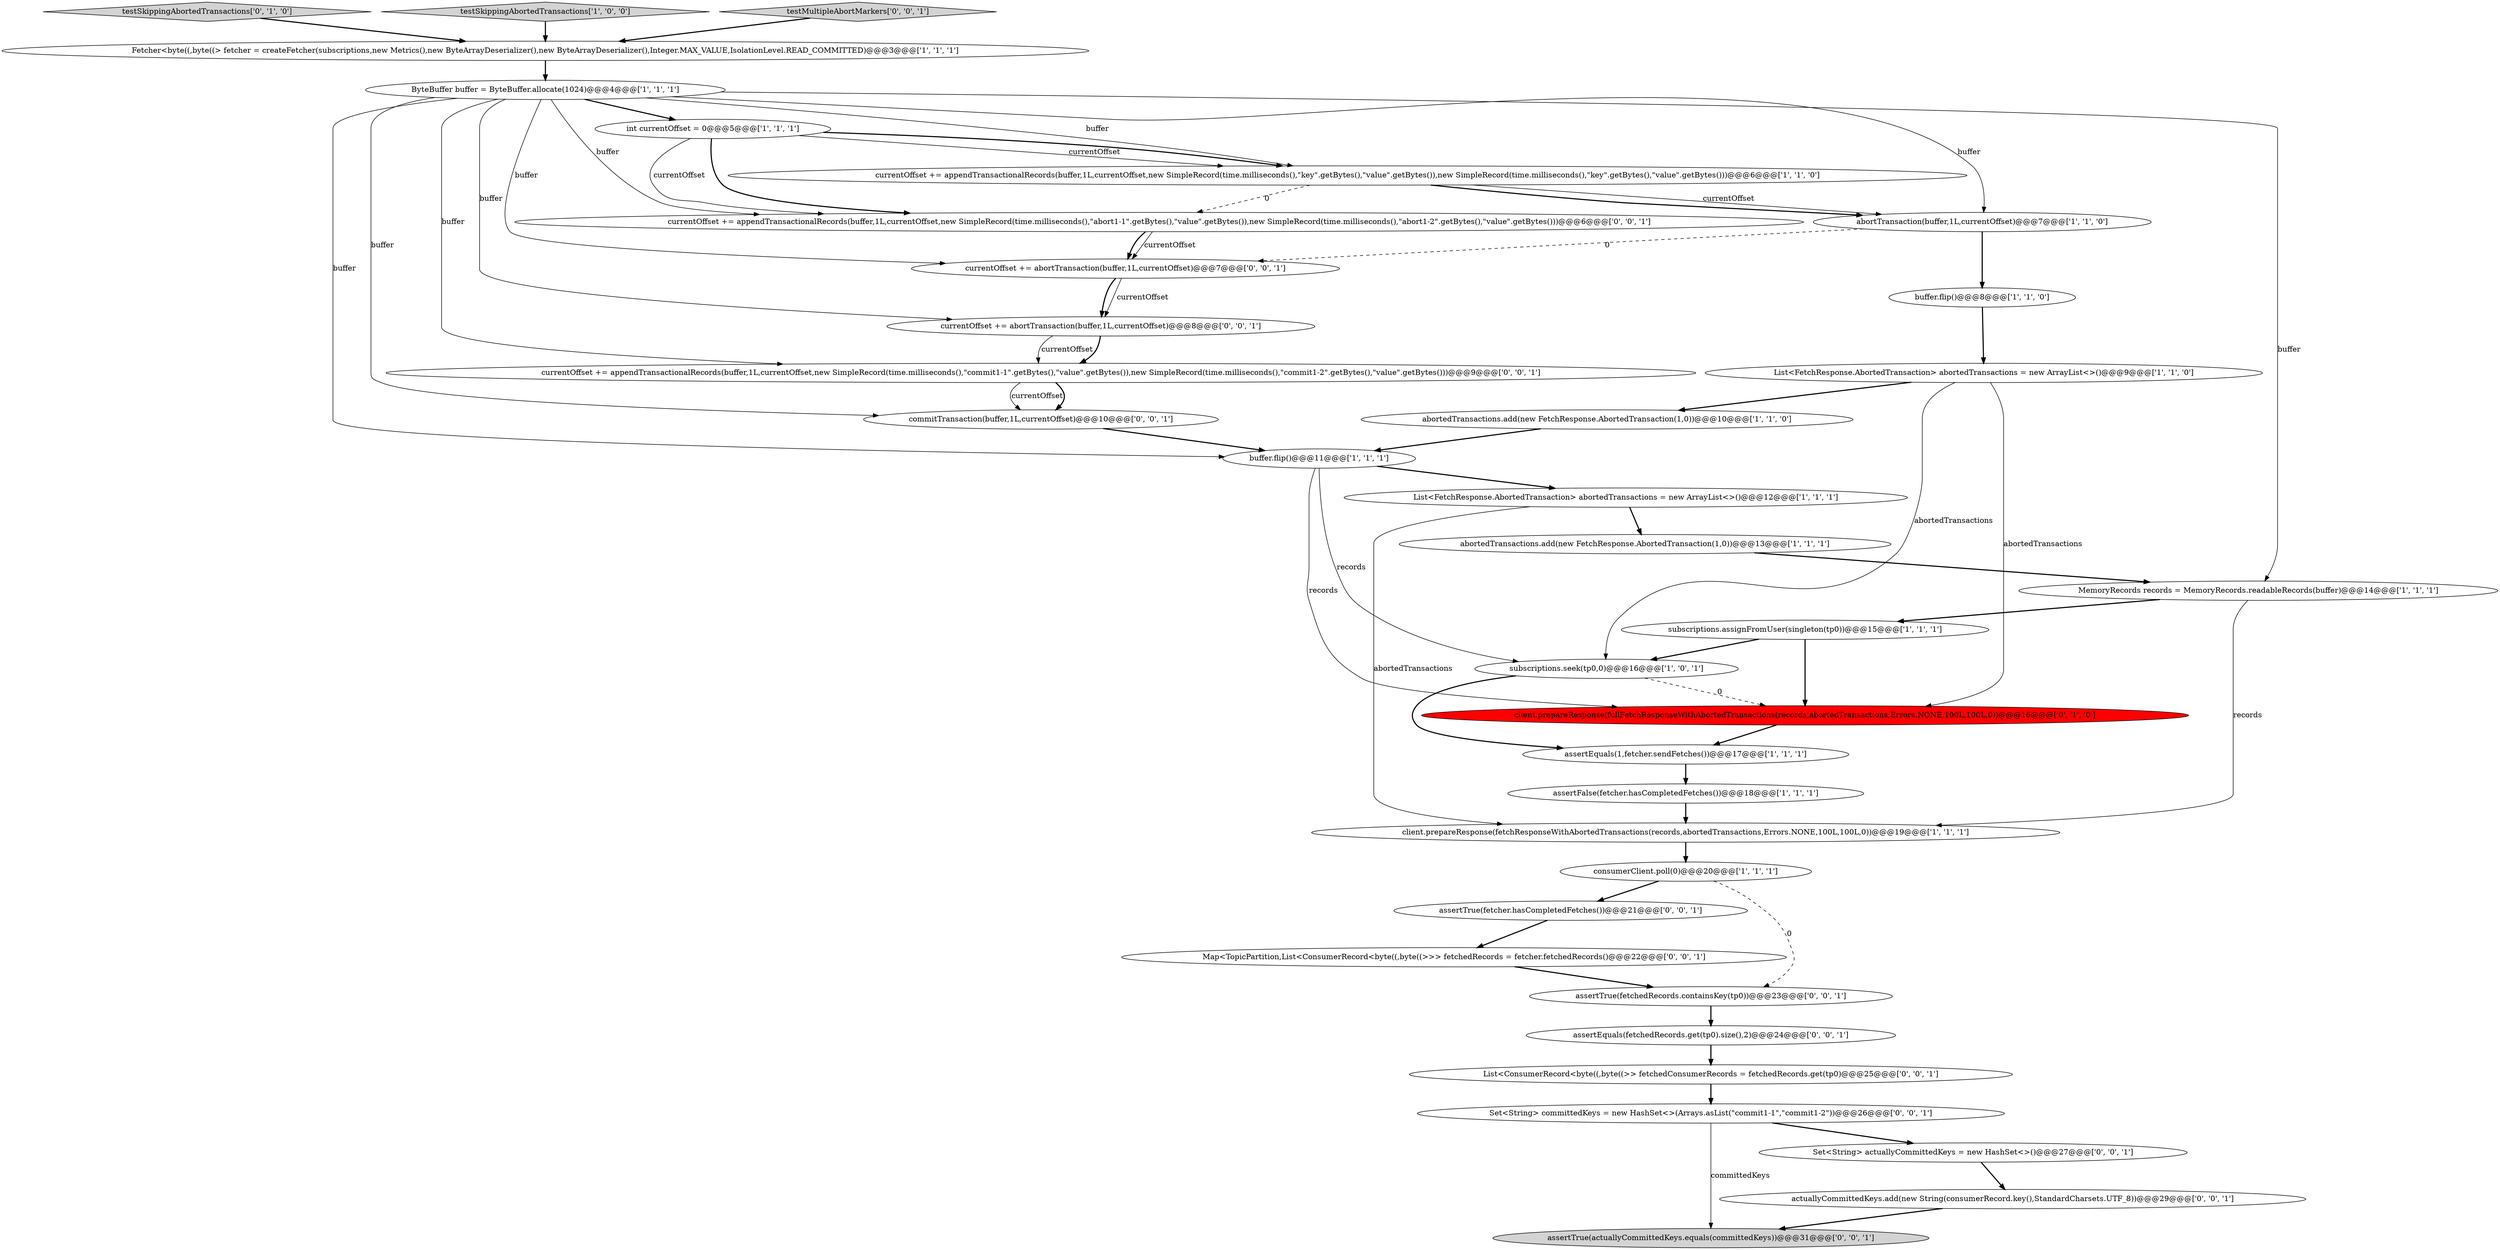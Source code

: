 digraph {
0 [style = filled, label = "assertEquals(1,fetcher.sendFetches())@@@17@@@['1', '1', '1']", fillcolor = white, shape = ellipse image = "AAA0AAABBB1BBB"];
14 [style = filled, label = "currentOffset += appendTransactionalRecords(buffer,1L,currentOffset,new SimpleRecord(time.milliseconds(),\"key\".getBytes(),\"value\".getBytes()),new SimpleRecord(time.milliseconds(),\"key\".getBytes(),\"value\".getBytes()))@@@6@@@['1', '1', '0']", fillcolor = white, shape = ellipse image = "AAA0AAABBB1BBB"];
23 [style = filled, label = "assertTrue(actuallyCommittedKeys.equals(committedKeys))@@@31@@@['0', '0', '1']", fillcolor = lightgray, shape = ellipse image = "AAA0AAABBB3BBB"];
29 [style = filled, label = "currentOffset += appendTransactionalRecords(buffer,1L,currentOffset,new SimpleRecord(time.milliseconds(),\"commit1-1\".getBytes(),\"value\".getBytes()),new SimpleRecord(time.milliseconds(),\"commit1-2\".getBytes(),\"value\".getBytes()))@@@9@@@['0', '0', '1']", fillcolor = white, shape = ellipse image = "AAA0AAABBB3BBB"];
31 [style = filled, label = "assertTrue(fetchedRecords.containsKey(tp0))@@@23@@@['0', '0', '1']", fillcolor = white, shape = ellipse image = "AAA0AAABBB3BBB"];
33 [style = filled, label = "Map<TopicPartition,List<ConsumerRecord<byte((,byte((>>> fetchedRecords = fetcher.fetchedRecords()@@@22@@@['0', '0', '1']", fillcolor = white, shape = ellipse image = "AAA0AAABBB3BBB"];
13 [style = filled, label = "ByteBuffer buffer = ByteBuffer.allocate(1024)@@@4@@@['1', '1', '1']", fillcolor = white, shape = ellipse image = "AAA0AAABBB1BBB"];
12 [style = filled, label = "consumerClient.poll(0)@@@20@@@['1', '1', '1']", fillcolor = white, shape = ellipse image = "AAA0AAABBB1BBB"];
1 [style = filled, label = "client.prepareResponse(fetchResponseWithAbortedTransactions(records,abortedTransactions,Errors.NONE,100L,100L,0))@@@19@@@['1', '1', '1']", fillcolor = white, shape = ellipse image = "AAA0AAABBB1BBB"];
6 [style = filled, label = "MemoryRecords records = MemoryRecords.readableRecords(buffer)@@@14@@@['1', '1', '1']", fillcolor = white, shape = ellipse image = "AAA0AAABBB1BBB"];
9 [style = filled, label = "abortTransaction(buffer,1L,currentOffset)@@@7@@@['1', '1', '0']", fillcolor = white, shape = ellipse image = "AAA0AAABBB1BBB"];
19 [style = filled, label = "testSkippingAbortedTransactions['0', '1', '0']", fillcolor = lightgray, shape = diamond image = "AAA0AAABBB2BBB"];
27 [style = filled, label = "assertTrue(fetcher.hasCompletedFetches())@@@21@@@['0', '0', '1']", fillcolor = white, shape = ellipse image = "AAA0AAABBB3BBB"];
30 [style = filled, label = "Set<String> actuallyCommittedKeys = new HashSet<>()@@@27@@@['0', '0', '1']", fillcolor = white, shape = ellipse image = "AAA0AAABBB3BBB"];
16 [style = filled, label = "int currentOffset = 0@@@5@@@['1', '1', '1']", fillcolor = white, shape = ellipse image = "AAA0AAABBB1BBB"];
5 [style = filled, label = "List<FetchResponse.AbortedTransaction> abortedTransactions = new ArrayList<>()@@@12@@@['1', '1', '1']", fillcolor = white, shape = ellipse image = "AAA0AAABBB1BBB"];
3 [style = filled, label = "abortedTransactions.add(new FetchResponse.AbortedTransaction(1,0))@@@13@@@['1', '1', '1']", fillcolor = white, shape = ellipse image = "AAA0AAABBB1BBB"];
26 [style = filled, label = "Set<String> committedKeys = new HashSet<>(Arrays.asList(\"commit1-1\",\"commit1-2\"))@@@26@@@['0', '0', '1']", fillcolor = white, shape = ellipse image = "AAA0AAABBB3BBB"];
28 [style = filled, label = "commitTransaction(buffer,1L,currentOffset)@@@10@@@['0', '0', '1']", fillcolor = white, shape = ellipse image = "AAA0AAABBB3BBB"];
18 [style = filled, label = "buffer.flip()@@@11@@@['1', '1', '1']", fillcolor = white, shape = ellipse image = "AAA0AAABBB1BBB"];
10 [style = filled, label = "testSkippingAbortedTransactions['1', '0', '0']", fillcolor = lightgray, shape = diamond image = "AAA0AAABBB1BBB"];
4 [style = filled, label = "subscriptions.assignFromUser(singleton(tp0))@@@15@@@['1', '1', '1']", fillcolor = white, shape = ellipse image = "AAA0AAABBB1BBB"];
8 [style = filled, label = "assertFalse(fetcher.hasCompletedFetches())@@@18@@@['1', '1', '1']", fillcolor = white, shape = ellipse image = "AAA0AAABBB1BBB"];
22 [style = filled, label = "assertEquals(fetchedRecords.get(tp0).size(),2)@@@24@@@['0', '0', '1']", fillcolor = white, shape = ellipse image = "AAA0AAABBB3BBB"];
2 [style = filled, label = "abortedTransactions.add(new FetchResponse.AbortedTransaction(1,0))@@@10@@@['1', '1', '0']", fillcolor = white, shape = ellipse image = "AAA0AAABBB1BBB"];
17 [style = filled, label = "List<FetchResponse.AbortedTransaction> abortedTransactions = new ArrayList<>()@@@9@@@['1', '1', '0']", fillcolor = white, shape = ellipse image = "AAA0AAABBB1BBB"];
34 [style = filled, label = "actuallyCommittedKeys.add(new String(consumerRecord.key(),StandardCharsets.UTF_8))@@@29@@@['0', '0', '1']", fillcolor = white, shape = ellipse image = "AAA0AAABBB3BBB"];
24 [style = filled, label = "testMultipleAbortMarkers['0', '0', '1']", fillcolor = lightgray, shape = diamond image = "AAA0AAABBB3BBB"];
21 [style = filled, label = "currentOffset += abortTransaction(buffer,1L,currentOffset)@@@8@@@['0', '0', '1']", fillcolor = white, shape = ellipse image = "AAA0AAABBB3BBB"];
32 [style = filled, label = "currentOffset += abortTransaction(buffer,1L,currentOffset)@@@7@@@['0', '0', '1']", fillcolor = white, shape = ellipse image = "AAA0AAABBB3BBB"];
20 [style = filled, label = "client.prepareResponse(fullFetchResponseWithAbortedTransactions(records,abortedTransactions,Errors.NONE,100L,100L,0))@@@16@@@['0', '1', '0']", fillcolor = red, shape = ellipse image = "AAA1AAABBB2BBB"];
25 [style = filled, label = "List<ConsumerRecord<byte((,byte((>> fetchedConsumerRecords = fetchedRecords.get(tp0)@@@25@@@['0', '0', '1']", fillcolor = white, shape = ellipse image = "AAA0AAABBB3BBB"];
35 [style = filled, label = "currentOffset += appendTransactionalRecords(buffer,1L,currentOffset,new SimpleRecord(time.milliseconds(),\"abort1-1\".getBytes(),\"value\".getBytes()),new SimpleRecord(time.milliseconds(),\"abort1-2\".getBytes(),\"value\".getBytes()))@@@6@@@['0', '0', '1']", fillcolor = white, shape = ellipse image = "AAA0AAABBB3BBB"];
15 [style = filled, label = "buffer.flip()@@@8@@@['1', '1', '0']", fillcolor = white, shape = ellipse image = "AAA0AAABBB1BBB"];
11 [style = filled, label = "subscriptions.seek(tp0,0)@@@16@@@['1', '0', '1']", fillcolor = white, shape = ellipse image = "AAA0AAABBB1BBB"];
7 [style = filled, label = "Fetcher<byte((,byte((> fetcher = createFetcher(subscriptions,new Metrics(),new ByteArrayDeserializer(),new ByteArrayDeserializer(),Integer.MAX_VALUE,IsolationLevel.READ_COMMITTED)@@@3@@@['1', '1', '1']", fillcolor = white, shape = ellipse image = "AAA0AAABBB1BBB"];
7->13 [style = bold, label=""];
5->3 [style = bold, label=""];
17->11 [style = solid, label="abortedTransactions"];
13->14 [style = solid, label="buffer"];
22->25 [style = bold, label=""];
32->21 [style = bold, label=""];
14->9 [style = solid, label="currentOffset"];
28->18 [style = bold, label=""];
31->22 [style = bold, label=""];
18->11 [style = solid, label="records"];
32->21 [style = solid, label="currentOffset"];
11->20 [style = dashed, label="0"];
21->29 [style = solid, label="currentOffset"];
13->29 [style = solid, label="buffer"];
20->0 [style = bold, label=""];
13->21 [style = solid, label="buffer"];
16->35 [style = solid, label="currentOffset"];
6->1 [style = solid, label="records"];
13->35 [style = solid, label="buffer"];
12->31 [style = dashed, label="0"];
35->32 [style = bold, label=""];
2->18 [style = bold, label=""];
3->6 [style = bold, label=""];
13->28 [style = solid, label="buffer"];
30->34 [style = bold, label=""];
13->9 [style = solid, label="buffer"];
10->7 [style = bold, label=""];
13->16 [style = bold, label=""];
5->1 [style = solid, label="abortedTransactions"];
29->28 [style = solid, label="currentOffset"];
9->32 [style = dashed, label="0"];
26->30 [style = bold, label=""];
13->32 [style = solid, label="buffer"];
29->28 [style = bold, label=""];
8->1 [style = bold, label=""];
6->4 [style = bold, label=""];
15->17 [style = bold, label=""];
16->14 [style = solid, label="currentOffset"];
11->0 [style = bold, label=""];
21->29 [style = bold, label=""];
17->2 [style = bold, label=""];
17->20 [style = solid, label="abortedTransactions"];
18->20 [style = solid, label="records"];
9->15 [style = bold, label=""];
18->5 [style = bold, label=""];
26->23 [style = solid, label="committedKeys"];
25->26 [style = bold, label=""];
4->20 [style = bold, label=""];
0->8 [style = bold, label=""];
1->12 [style = bold, label=""];
33->31 [style = bold, label=""];
16->14 [style = bold, label=""];
13->6 [style = solid, label="buffer"];
14->9 [style = bold, label=""];
34->23 [style = bold, label=""];
14->35 [style = dashed, label="0"];
27->33 [style = bold, label=""];
35->32 [style = solid, label="currentOffset"];
16->35 [style = bold, label=""];
4->11 [style = bold, label=""];
24->7 [style = bold, label=""];
19->7 [style = bold, label=""];
12->27 [style = bold, label=""];
13->18 [style = solid, label="buffer"];
}
